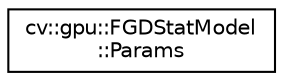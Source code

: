 digraph "Graphical Class Hierarchy"
{
 // LATEX_PDF_SIZE
  edge [fontname="Helvetica",fontsize="10",labelfontname="Helvetica",labelfontsize="10"];
  node [fontname="Helvetica",fontsize="10",shape=record];
  rankdir="LR";
  Node0 [label="cv::gpu::FGDStatModel\l::Params",height=0.2,width=0.4,color="black", fillcolor="white", style="filled",URL="$structcv_1_1gpu_1_1_f_g_d_stat_model_1_1_params.html",tooltip=" "];
}
